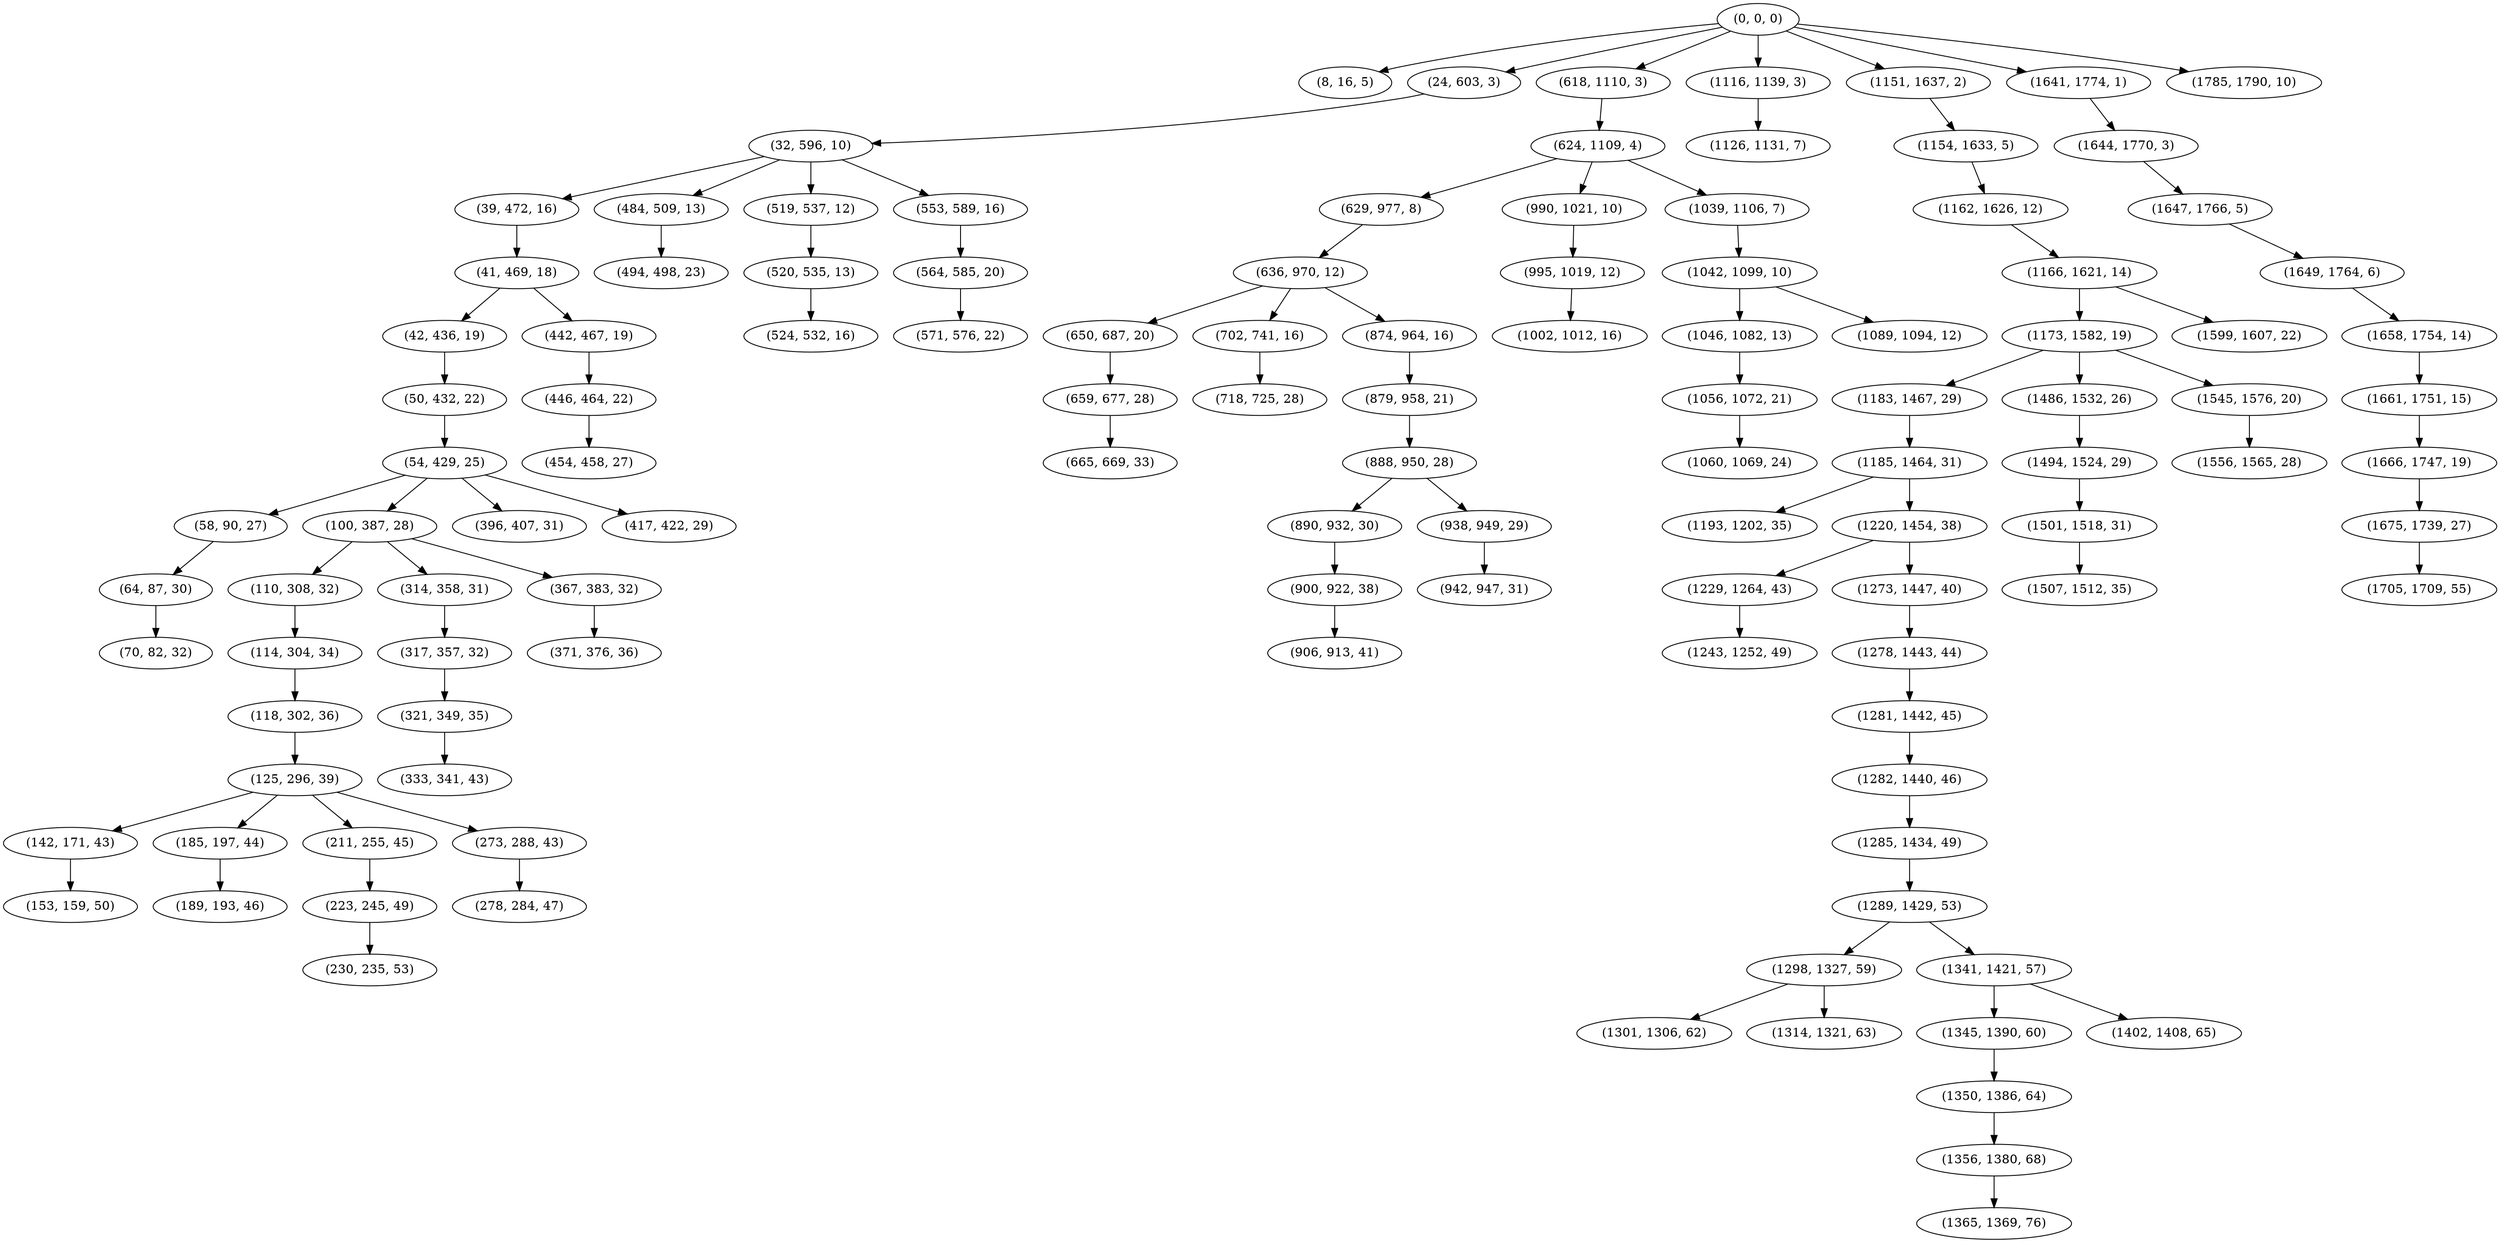 digraph tree {
    "(0, 0, 0)";
    "(8, 16, 5)";
    "(24, 603, 3)";
    "(32, 596, 10)";
    "(39, 472, 16)";
    "(41, 469, 18)";
    "(42, 436, 19)";
    "(50, 432, 22)";
    "(54, 429, 25)";
    "(58, 90, 27)";
    "(64, 87, 30)";
    "(70, 82, 32)";
    "(100, 387, 28)";
    "(110, 308, 32)";
    "(114, 304, 34)";
    "(118, 302, 36)";
    "(125, 296, 39)";
    "(142, 171, 43)";
    "(153, 159, 50)";
    "(185, 197, 44)";
    "(189, 193, 46)";
    "(211, 255, 45)";
    "(223, 245, 49)";
    "(230, 235, 53)";
    "(273, 288, 43)";
    "(278, 284, 47)";
    "(314, 358, 31)";
    "(317, 357, 32)";
    "(321, 349, 35)";
    "(333, 341, 43)";
    "(367, 383, 32)";
    "(371, 376, 36)";
    "(396, 407, 31)";
    "(417, 422, 29)";
    "(442, 467, 19)";
    "(446, 464, 22)";
    "(454, 458, 27)";
    "(484, 509, 13)";
    "(494, 498, 23)";
    "(519, 537, 12)";
    "(520, 535, 13)";
    "(524, 532, 16)";
    "(553, 589, 16)";
    "(564, 585, 20)";
    "(571, 576, 22)";
    "(618, 1110, 3)";
    "(624, 1109, 4)";
    "(629, 977, 8)";
    "(636, 970, 12)";
    "(650, 687, 20)";
    "(659, 677, 28)";
    "(665, 669, 33)";
    "(702, 741, 16)";
    "(718, 725, 28)";
    "(874, 964, 16)";
    "(879, 958, 21)";
    "(888, 950, 28)";
    "(890, 932, 30)";
    "(900, 922, 38)";
    "(906, 913, 41)";
    "(938, 949, 29)";
    "(942, 947, 31)";
    "(990, 1021, 10)";
    "(995, 1019, 12)";
    "(1002, 1012, 16)";
    "(1039, 1106, 7)";
    "(1042, 1099, 10)";
    "(1046, 1082, 13)";
    "(1056, 1072, 21)";
    "(1060, 1069, 24)";
    "(1089, 1094, 12)";
    "(1116, 1139, 3)";
    "(1126, 1131, 7)";
    "(1151, 1637, 2)";
    "(1154, 1633, 5)";
    "(1162, 1626, 12)";
    "(1166, 1621, 14)";
    "(1173, 1582, 19)";
    "(1183, 1467, 29)";
    "(1185, 1464, 31)";
    "(1193, 1202, 35)";
    "(1220, 1454, 38)";
    "(1229, 1264, 43)";
    "(1243, 1252, 49)";
    "(1273, 1447, 40)";
    "(1278, 1443, 44)";
    "(1281, 1442, 45)";
    "(1282, 1440, 46)";
    "(1285, 1434, 49)";
    "(1289, 1429, 53)";
    "(1298, 1327, 59)";
    "(1301, 1306, 62)";
    "(1314, 1321, 63)";
    "(1341, 1421, 57)";
    "(1345, 1390, 60)";
    "(1350, 1386, 64)";
    "(1356, 1380, 68)";
    "(1365, 1369, 76)";
    "(1402, 1408, 65)";
    "(1486, 1532, 26)";
    "(1494, 1524, 29)";
    "(1501, 1518, 31)";
    "(1507, 1512, 35)";
    "(1545, 1576, 20)";
    "(1556, 1565, 28)";
    "(1599, 1607, 22)";
    "(1641, 1774, 1)";
    "(1644, 1770, 3)";
    "(1647, 1766, 5)";
    "(1649, 1764, 6)";
    "(1658, 1754, 14)";
    "(1661, 1751, 15)";
    "(1666, 1747, 19)";
    "(1675, 1739, 27)";
    "(1705, 1709, 55)";
    "(1785, 1790, 10)";
    "(0, 0, 0)" -> "(8, 16, 5)";
    "(0, 0, 0)" -> "(24, 603, 3)";
    "(0, 0, 0)" -> "(618, 1110, 3)";
    "(0, 0, 0)" -> "(1116, 1139, 3)";
    "(0, 0, 0)" -> "(1151, 1637, 2)";
    "(0, 0, 0)" -> "(1641, 1774, 1)";
    "(0, 0, 0)" -> "(1785, 1790, 10)";
    "(24, 603, 3)" -> "(32, 596, 10)";
    "(32, 596, 10)" -> "(39, 472, 16)";
    "(32, 596, 10)" -> "(484, 509, 13)";
    "(32, 596, 10)" -> "(519, 537, 12)";
    "(32, 596, 10)" -> "(553, 589, 16)";
    "(39, 472, 16)" -> "(41, 469, 18)";
    "(41, 469, 18)" -> "(42, 436, 19)";
    "(41, 469, 18)" -> "(442, 467, 19)";
    "(42, 436, 19)" -> "(50, 432, 22)";
    "(50, 432, 22)" -> "(54, 429, 25)";
    "(54, 429, 25)" -> "(58, 90, 27)";
    "(54, 429, 25)" -> "(100, 387, 28)";
    "(54, 429, 25)" -> "(396, 407, 31)";
    "(54, 429, 25)" -> "(417, 422, 29)";
    "(58, 90, 27)" -> "(64, 87, 30)";
    "(64, 87, 30)" -> "(70, 82, 32)";
    "(100, 387, 28)" -> "(110, 308, 32)";
    "(100, 387, 28)" -> "(314, 358, 31)";
    "(100, 387, 28)" -> "(367, 383, 32)";
    "(110, 308, 32)" -> "(114, 304, 34)";
    "(114, 304, 34)" -> "(118, 302, 36)";
    "(118, 302, 36)" -> "(125, 296, 39)";
    "(125, 296, 39)" -> "(142, 171, 43)";
    "(125, 296, 39)" -> "(185, 197, 44)";
    "(125, 296, 39)" -> "(211, 255, 45)";
    "(125, 296, 39)" -> "(273, 288, 43)";
    "(142, 171, 43)" -> "(153, 159, 50)";
    "(185, 197, 44)" -> "(189, 193, 46)";
    "(211, 255, 45)" -> "(223, 245, 49)";
    "(223, 245, 49)" -> "(230, 235, 53)";
    "(273, 288, 43)" -> "(278, 284, 47)";
    "(314, 358, 31)" -> "(317, 357, 32)";
    "(317, 357, 32)" -> "(321, 349, 35)";
    "(321, 349, 35)" -> "(333, 341, 43)";
    "(367, 383, 32)" -> "(371, 376, 36)";
    "(442, 467, 19)" -> "(446, 464, 22)";
    "(446, 464, 22)" -> "(454, 458, 27)";
    "(484, 509, 13)" -> "(494, 498, 23)";
    "(519, 537, 12)" -> "(520, 535, 13)";
    "(520, 535, 13)" -> "(524, 532, 16)";
    "(553, 589, 16)" -> "(564, 585, 20)";
    "(564, 585, 20)" -> "(571, 576, 22)";
    "(618, 1110, 3)" -> "(624, 1109, 4)";
    "(624, 1109, 4)" -> "(629, 977, 8)";
    "(624, 1109, 4)" -> "(990, 1021, 10)";
    "(624, 1109, 4)" -> "(1039, 1106, 7)";
    "(629, 977, 8)" -> "(636, 970, 12)";
    "(636, 970, 12)" -> "(650, 687, 20)";
    "(636, 970, 12)" -> "(702, 741, 16)";
    "(636, 970, 12)" -> "(874, 964, 16)";
    "(650, 687, 20)" -> "(659, 677, 28)";
    "(659, 677, 28)" -> "(665, 669, 33)";
    "(702, 741, 16)" -> "(718, 725, 28)";
    "(874, 964, 16)" -> "(879, 958, 21)";
    "(879, 958, 21)" -> "(888, 950, 28)";
    "(888, 950, 28)" -> "(890, 932, 30)";
    "(888, 950, 28)" -> "(938, 949, 29)";
    "(890, 932, 30)" -> "(900, 922, 38)";
    "(900, 922, 38)" -> "(906, 913, 41)";
    "(938, 949, 29)" -> "(942, 947, 31)";
    "(990, 1021, 10)" -> "(995, 1019, 12)";
    "(995, 1019, 12)" -> "(1002, 1012, 16)";
    "(1039, 1106, 7)" -> "(1042, 1099, 10)";
    "(1042, 1099, 10)" -> "(1046, 1082, 13)";
    "(1042, 1099, 10)" -> "(1089, 1094, 12)";
    "(1046, 1082, 13)" -> "(1056, 1072, 21)";
    "(1056, 1072, 21)" -> "(1060, 1069, 24)";
    "(1116, 1139, 3)" -> "(1126, 1131, 7)";
    "(1151, 1637, 2)" -> "(1154, 1633, 5)";
    "(1154, 1633, 5)" -> "(1162, 1626, 12)";
    "(1162, 1626, 12)" -> "(1166, 1621, 14)";
    "(1166, 1621, 14)" -> "(1173, 1582, 19)";
    "(1166, 1621, 14)" -> "(1599, 1607, 22)";
    "(1173, 1582, 19)" -> "(1183, 1467, 29)";
    "(1173, 1582, 19)" -> "(1486, 1532, 26)";
    "(1173, 1582, 19)" -> "(1545, 1576, 20)";
    "(1183, 1467, 29)" -> "(1185, 1464, 31)";
    "(1185, 1464, 31)" -> "(1193, 1202, 35)";
    "(1185, 1464, 31)" -> "(1220, 1454, 38)";
    "(1220, 1454, 38)" -> "(1229, 1264, 43)";
    "(1220, 1454, 38)" -> "(1273, 1447, 40)";
    "(1229, 1264, 43)" -> "(1243, 1252, 49)";
    "(1273, 1447, 40)" -> "(1278, 1443, 44)";
    "(1278, 1443, 44)" -> "(1281, 1442, 45)";
    "(1281, 1442, 45)" -> "(1282, 1440, 46)";
    "(1282, 1440, 46)" -> "(1285, 1434, 49)";
    "(1285, 1434, 49)" -> "(1289, 1429, 53)";
    "(1289, 1429, 53)" -> "(1298, 1327, 59)";
    "(1289, 1429, 53)" -> "(1341, 1421, 57)";
    "(1298, 1327, 59)" -> "(1301, 1306, 62)";
    "(1298, 1327, 59)" -> "(1314, 1321, 63)";
    "(1341, 1421, 57)" -> "(1345, 1390, 60)";
    "(1341, 1421, 57)" -> "(1402, 1408, 65)";
    "(1345, 1390, 60)" -> "(1350, 1386, 64)";
    "(1350, 1386, 64)" -> "(1356, 1380, 68)";
    "(1356, 1380, 68)" -> "(1365, 1369, 76)";
    "(1486, 1532, 26)" -> "(1494, 1524, 29)";
    "(1494, 1524, 29)" -> "(1501, 1518, 31)";
    "(1501, 1518, 31)" -> "(1507, 1512, 35)";
    "(1545, 1576, 20)" -> "(1556, 1565, 28)";
    "(1641, 1774, 1)" -> "(1644, 1770, 3)";
    "(1644, 1770, 3)" -> "(1647, 1766, 5)";
    "(1647, 1766, 5)" -> "(1649, 1764, 6)";
    "(1649, 1764, 6)" -> "(1658, 1754, 14)";
    "(1658, 1754, 14)" -> "(1661, 1751, 15)";
    "(1661, 1751, 15)" -> "(1666, 1747, 19)";
    "(1666, 1747, 19)" -> "(1675, 1739, 27)";
    "(1675, 1739, 27)" -> "(1705, 1709, 55)";
}
